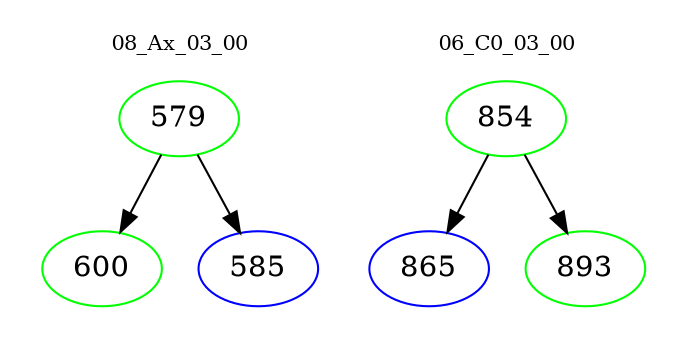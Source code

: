 digraph{
subgraph cluster_0 {
color = white
label = "08_Ax_03_00";
fontsize=10;
T0_579 [label="579", color="green"]
T0_579 -> T0_600 [color="black"]
T0_600 [label="600", color="green"]
T0_579 -> T0_585 [color="black"]
T0_585 [label="585", color="blue"]
}
subgraph cluster_1 {
color = white
label = "06_C0_03_00";
fontsize=10;
T1_854 [label="854", color="green"]
T1_854 -> T1_865 [color="black"]
T1_865 [label="865", color="blue"]
T1_854 -> T1_893 [color="black"]
T1_893 [label="893", color="green"]
}
}
